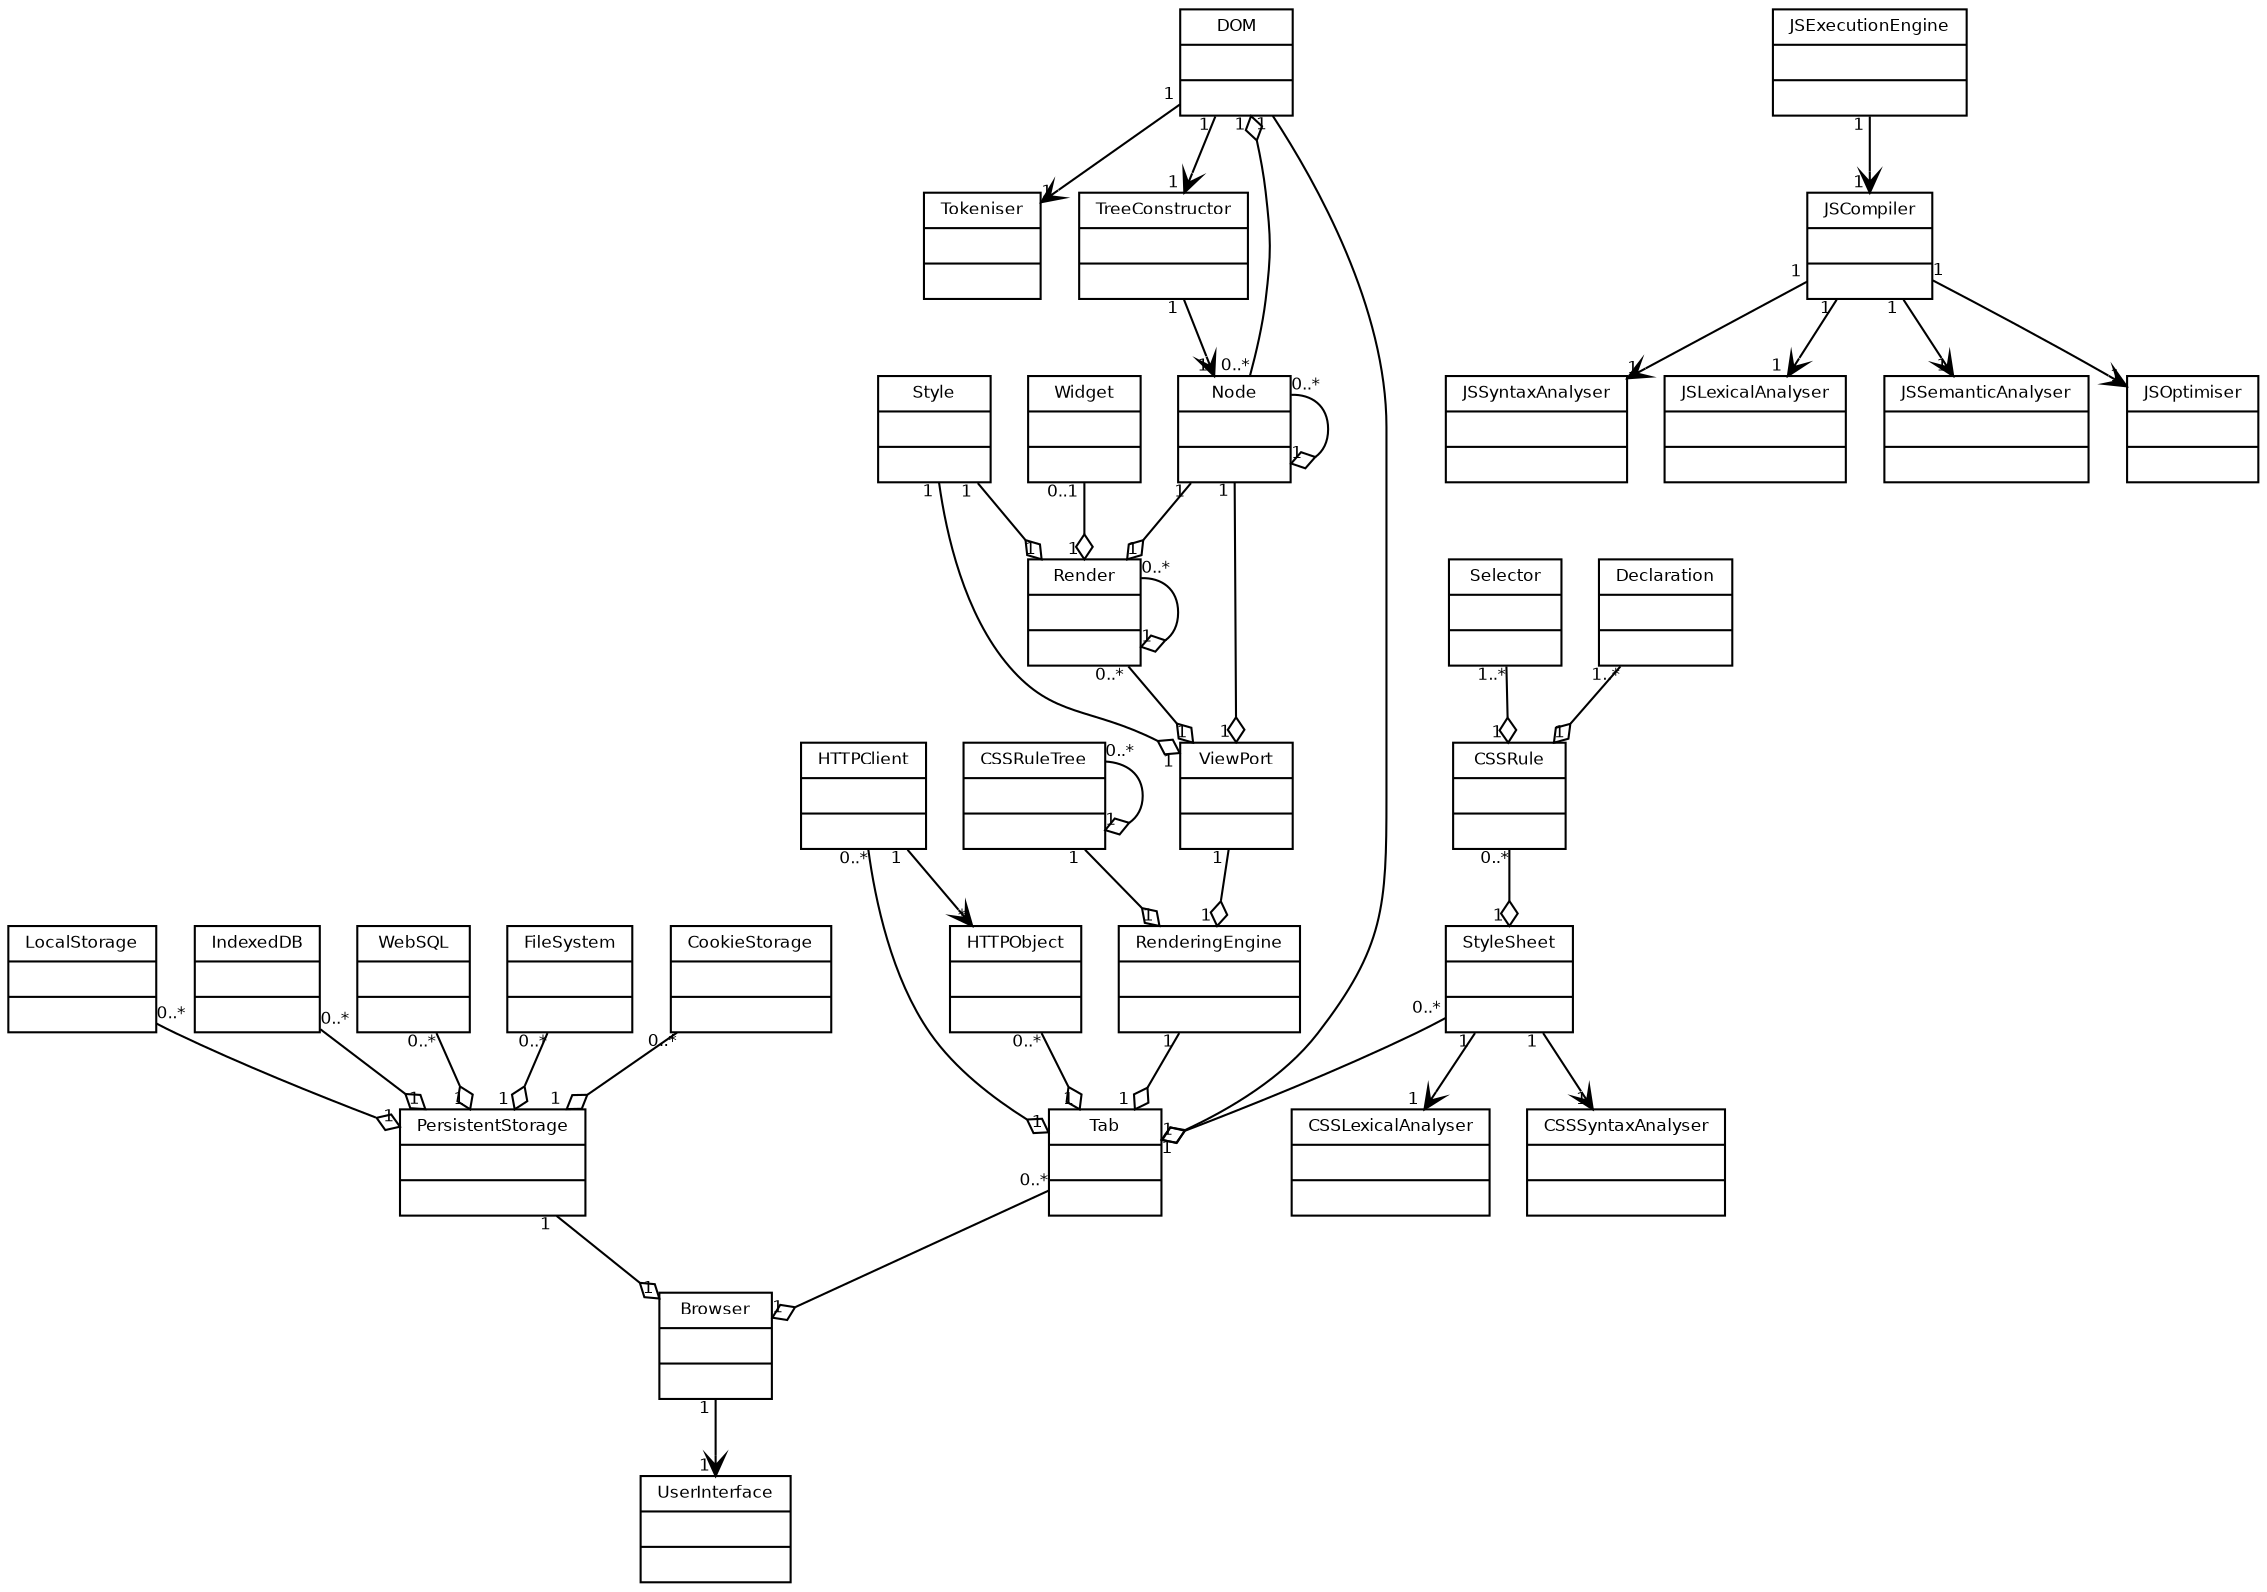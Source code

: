 digraph g {
    fontname = "Bitstream Vera Sans"
    fontsize = 8

   node [
        fontname = "Bitstream Vera Sans"
        fontsize = 8
        shape = "record"
    ]

    edge [
        fontname = "Bitstream Vera Sans"
        fontsize = 8
    ]

    Tokeniser [
        label = "{Tokeniser|\l|\l}"
    ]
    
    TreeConstructor [
        label = "{TreeConstructor|\l|\l}"
    ]

    DOM [
        label = "{DOM|\l|\l}"
    ]
    
    DOMNode [
        label = "{Node|\l|\l}"
    ]
/*    
    ElementNode [
        label = "{ElementNode|\l|\l}"
    ]
    
    TextNode [
        label = "{TextNode|\l|\l}"
    ]
    
    CDataSectionNode [
        label = "{CDataSectionNode|\l|\l}"
    ]
    
    ProcessingInstructionNode [
        label = "{ProcessingInstructionNode|\l|\l}"
    ]
    
    CommentNode [
        label = "{CommentNode|\l|\l}"
    ]
    
    DocumentNode [
        label = "{DocumentNode|\l|\l}"
    ]
    
    DocumentTypeNode [
        label = "{DocumentTypeNode|\l|\l}"
    ]
    
    DocumentFragmentNode [
        label = "{DocumentFragmentNode|\l|\l}"
    ]
    
    edge [
        arrowhead = "empty"
    ]
    
    ElementNode -> DOMNode
    TextNode -> DOMNode
    CDataSectionNode -> DOMNode
    ProcessingInstructionNode -> DOMNode
    CommentNode -> DOMNode
    DocumentNode -> DOMNode
    DocumentTypeNode -> DOMNode
    DocumentFragmentNode -> DOMNode
*/
    edge [
        arrowhead = "ediamond"
        
        headlabel = "1 "
        taillabel = "0..*"
    ]
    
    DOMNode -> DOM
    DOMNode -> DOMNode
    
    edge [
        arrowhead = "open"
        
        headlabel = "1 "
        taillabel = "1 "
    ]
    
    DOM -> Tokeniser
    DOM -> TreeConstructor
    TreeConstructor -> DOMNode

    StyleSheet [
        label = "{StyleSheet|\l|\l}"
    ]
    
    CSSRule [
        label = "{CSSRule|\l|\l}"
    ]
    
    Selector [
        label = "{Selector|\l|\l}"
    ]
    
    Declaration [
        label = "{Declaration|\l|\l}"
    ]
    
    edge [
        arrowhead = "ediamond"
        
        headlabel = "1 "
        taillabel = "0..*"
    ]
    
    CSSRule -> StyleSheet
    
    edge [
        arrowhead = "ediamond"
        
        headlabel = "1 "
        taillabel = "1..*"
    ]
    
    Selector -> CSSRule
    Declaration -> CSSRule
    
    CSSLexicalAnalyser [
        label = "{CSSLexicalAnalyser|\l|\l}"
    ]
    
    CSSSyntaxAnalyser [
        label = "{CSSSyntaxAnalyser|\l|\l}"
    ]
    
    edge [
        arrowhead = "open"
        
        headlabel = "1 "
        taillabel = "1 "
    ]
    
    StyleSheet -> CSSLexicalAnalyser
    StyleSheet -> CSSSyntaxAnalyser

    PersistentStorage [
        label = "{PersistentStorage|\l|\l}"
    ]
    
    LocalStorage [
        label = "{LocalStorage|\l|\l}"
    ]
    
    IndexedDB [
        label = "{IndexedDB|\l|\l}"
    ]
    
    WebSQL [
        label = "{WebSQL|\l|\l}"
    ]
    
    FileSystem [
        label = "{FileSystem|\l|\l}"
    ]
    
    CookieStorage [
        label = "{CookieStorage|\l|\l}"
    ]
    
    edge [
        arrowhead = "ediamond"
        
        headlabel = "1 "
        taillabel = "0..*"
    ]
    
    LocalStorage -> PersistentStorage
    IndexedDB -> PersistentStorage
    WebSQL -> PersistentStorage
    FileSystem -> PersistentStorage
    CookieStorage -> PersistentStorage

    Browser [
        label = "{Browser|\l|\l}"
    ]
    
    UserInterface [
        label = "{UserInterface|\l|\l}"
    ]
    
    Tab [
        label = "{Tab|\l|\l}"
    ]
    
    edge [
        arrowhead = "ediamond"
        
        headlabel = "1 "
        taillabel = "0..*"
    ]
    
    Tab -> Browser
    
    edge [
        arrowhead = "open"
        
        headlabel = "1 "
        taillabel = "1 "
    ]
    
    Browser -> UserInterface
    
    HTTPClient [
        label = "{HTTPClient|\l|\l}"
    ]
    
    HTTPObject [
        label = "{HTTPObject|\l|\l}"
    ]
    
    edge [
        arrowhead = "ediamond"
        
        headlabel = "1 "
        taillabel = "0..*"
    ]
    
    HTTPClient -> Tab
    HTTPObject -> Tab
    
    edge [
        arrowhead = "open"
        
        headlabel = "* "
        taillabel = "1 "
    ]
    
    HTTPClient -> HTTPObject
    
    edge [
        arrowhead = "ediamond"
        
        headlabel = "1 "
        taillabel = "1 "
    ]
    
    DOM -> Tab
    PersistentStorage -> Browser
    
    edge [
        arrowhead = "ediamond"
        
        headlabel = "1 "
        taillabel = "0..* "
    ]
    
    StyleSheet -> Tab
    
    ViewPort [
        label = "{ViewPort|\l|\l}"
    ]
    
    Render [
        label = "{Render|\l|\l}"
    ]
    
    Style [
        label = "{Style|\l|\l}"
    ]
    
    RenderingEngine [
        label = "{RenderingEngine|\l|\l}"
    ]
    
    CSSRuleTree [
        label = "{CSSRuleTree|\l|\l}"
    ]
    
    edge [
        arrowhead = "ediamond"
        
        headlabel = "1 "
        taillabel = "1 "
    ]
    
    RenderingEngine -> Tab
    ViewPort -> RenderingEngine
    Style -> ViewPort
    DOMNode -> ViewPort
    Style -> Render
    DOMNode -> Render
    CSSRuleTree -> RenderingEngine
    
    edge [
        arrowhead = "ediamond"
        
        headlabel = "1 "
        taillabel = "0..* "
    ]
    
    Render -> ViewPort
    Render -> Render
    CSSRuleTree -> CSSRuleTree
    
    Widget [
        label = "{Widget|\l|\l}"
    ]
    
    edge [
        arrowhead = "ediamond"
        
        headlabel = "1 "
        taillabel = "0..1 "
    ]
    
    Widget -> Render
    
    JSSyntaxAnalyser [
        label = "{JSSyntaxAnalyser|\l|\l}"
    ]
    
    JSLexicalAnalyser [
        label = "{JSLexicalAnalyser|\l|\l}"
    ]
    
    JSSemanticAnalyser [
        label = "{JSSemanticAnalyser|\l|\l}"
    ]
    
    JSOptimiser [
        label = "{JSOptimiser|\l|\l}"
    ]
    
    JSCompiler [
        label = "{JSCompiler|\l|\l}"
    ]
    
    JSExecutionEngine [
        label = "{JSExecutionEngine|\l|\l}"
    ]
    
    edge [
        arrowhead = "open"
        
        headlabel = "1 "
        taillabel = "1 "
    ]
    
    JSCompiler -> JSOptimiser
    JSCompiler -> JSSemanticAnalyser
    JSCompiler -> JSLexicalAnalyser
    JSCompiler -> JSSyntaxAnalyser
    JSExecutionEngine -> JSCompiler
}
